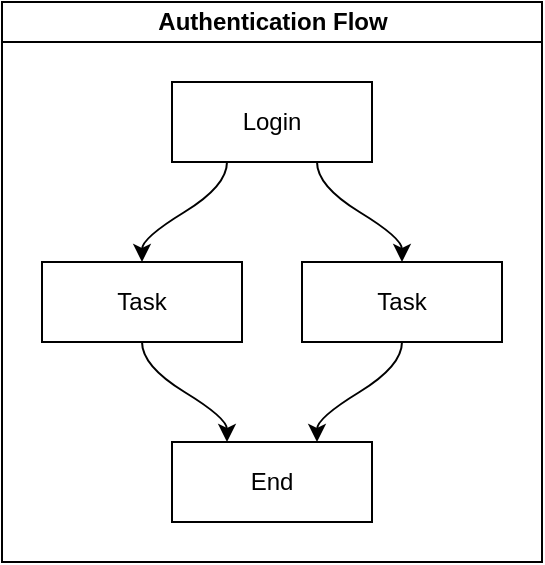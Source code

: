 <mxfile version="13.1.3">
    <diagram id="6hGFLwfOUW9BJ-s0fimq" name="Page-1">
        <mxGraphModel dx="566" dy="635" grid="1" gridSize="10" guides="1" tooltips="1" connect="1" arrows="1" fold="1" page="1" pageScale="1" pageWidth="827" pageHeight="1169" math="0" shadow="0">
            <root>
                <mxCell id="0"/>
                <mxCell id="1" parent="0"/>
                <mxCell id="2" value="Authentication Flow" style="swimlane;html=1;startSize=20;horizontal=1;childLayout=flowLayout;flowOrientation=north;resizable=0;interRankCellSpacing=50;containerType=tree;" vertex="1" parent="1">
                    <mxGeometry x="20" y="20" width="270" height="280" as="geometry"/>
                </mxCell>
                <mxCell id="3" value="Login" style="whiteSpace=wrap;html=1;" vertex="1" parent="2">
                    <mxGeometry x="85" y="40" width="100" height="40" as="geometry"/>
                </mxCell>
                <mxCell id="4" value="Task" style="whiteSpace=wrap;html=1;" vertex="1" parent="2">
                    <mxGeometry x="20" y="130" width="100" height="40" as="geometry"/>
                </mxCell>
                <mxCell id="5" value="" style="html=1;curved=1;noEdgeStyle=1;orthogonal=1;" edge="1" parent="2" source="3" target="4">
                    <mxGeometry relative="1" as="geometry">
                        <Array as="points">
                            <mxPoint x="112.5" y="92"/>
                            <mxPoint x="70" y="118"/>
                        </Array>
                    </mxGeometry>
                </mxCell>
                <mxCell id="6" value="Task" style="whiteSpace=wrap;html=1;" vertex="1" parent="2">
                    <mxGeometry x="150" y="130" width="100" height="40" as="geometry"/>
                </mxCell>
                <mxCell id="7" value="" style="html=1;curved=1;noEdgeStyle=1;orthogonal=1;" edge="1" parent="2" source="3" target="6">
                    <mxGeometry relative="1" as="geometry">
                        <Array as="points">
                            <mxPoint x="157.5" y="92"/>
                            <mxPoint x="200" y="118"/>
                        </Array>
                    </mxGeometry>
                </mxCell>
                <mxCell id="8" value="End" style="whiteSpace=wrap;html=1;" vertex="1" parent="2">
                    <mxGeometry x="85" y="220" width="100" height="40" as="geometry"/>
                </mxCell>
                <mxCell id="9" value="" style="html=1;curved=1;noEdgeStyle=1;orthogonal=1;" edge="1" parent="2" source="4" target="8">
                    <mxGeometry relative="1" as="geometry">
                        <Array as="points">
                            <mxPoint x="70" y="182"/>
                            <mxPoint x="112.5" y="208"/>
                        </Array>
                    </mxGeometry>
                </mxCell>
                <mxCell id="10" value="" style="html=1;curved=1;noEdgeStyle=1;orthogonal=1;" edge="1" parent="2" source="6" target="8">
                    <mxGeometry relative="1" as="geometry">
                        <Array as="points">
                            <mxPoint x="200" y="182"/>
                            <mxPoint x="157.5" y="208"/>
                        </Array>
                    </mxGeometry>
                </mxCell>
            </root>
        </mxGraphModel>
    </diagram>
</mxfile>